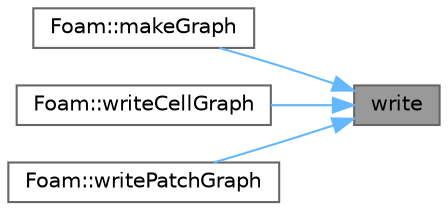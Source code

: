 digraph "write"
{
 // LATEX_PDF_SIZE
  bgcolor="transparent";
  edge [fontname=Helvetica,fontsize=10,labelfontname=Helvetica,labelfontsize=10];
  node [fontname=Helvetica,fontsize=10,shape=box,height=0.2,width=0.4];
  rankdir="RL";
  Node1 [id="Node000001",label="write",height=0.2,width=0.4,color="gray40", fillcolor="grey60", style="filled", fontcolor="black",tooltip=" "];
  Node1 -> Node2 [id="edge1_Node000001_Node000002",dir="back",color="steelblue1",style="solid",tooltip=" "];
  Node2 [id="Node000002",label="Foam::makeGraph",height=0.2,width=0.4,color="grey40", fillcolor="white", style="filled",URL="$namespaceFoam.html#aca1654682cc857e7801b8c595d94206a",tooltip=" "];
  Node1 -> Node3 [id="edge2_Node000001_Node000003",dir="back",color="steelblue1",style="solid",tooltip=" "];
  Node3 [id="Node000003",label="Foam::writeCellGraph",height=0.2,width=0.4,color="grey40", fillcolor="white", style="filled",URL="$namespaceFoam.html#a547c50592023b35182f707df90797abb",tooltip=" "];
  Node1 -> Node4 [id="edge3_Node000001_Node000004",dir="back",color="steelblue1",style="solid",tooltip=" "];
  Node4 [id="Node000004",label="Foam::writePatchGraph",height=0.2,width=0.4,color="grey40", fillcolor="white", style="filled",URL="$namespaceFoam.html#afc87ecb8ef9e8bcf8e44f36613fafddf",tooltip=" "];
}
